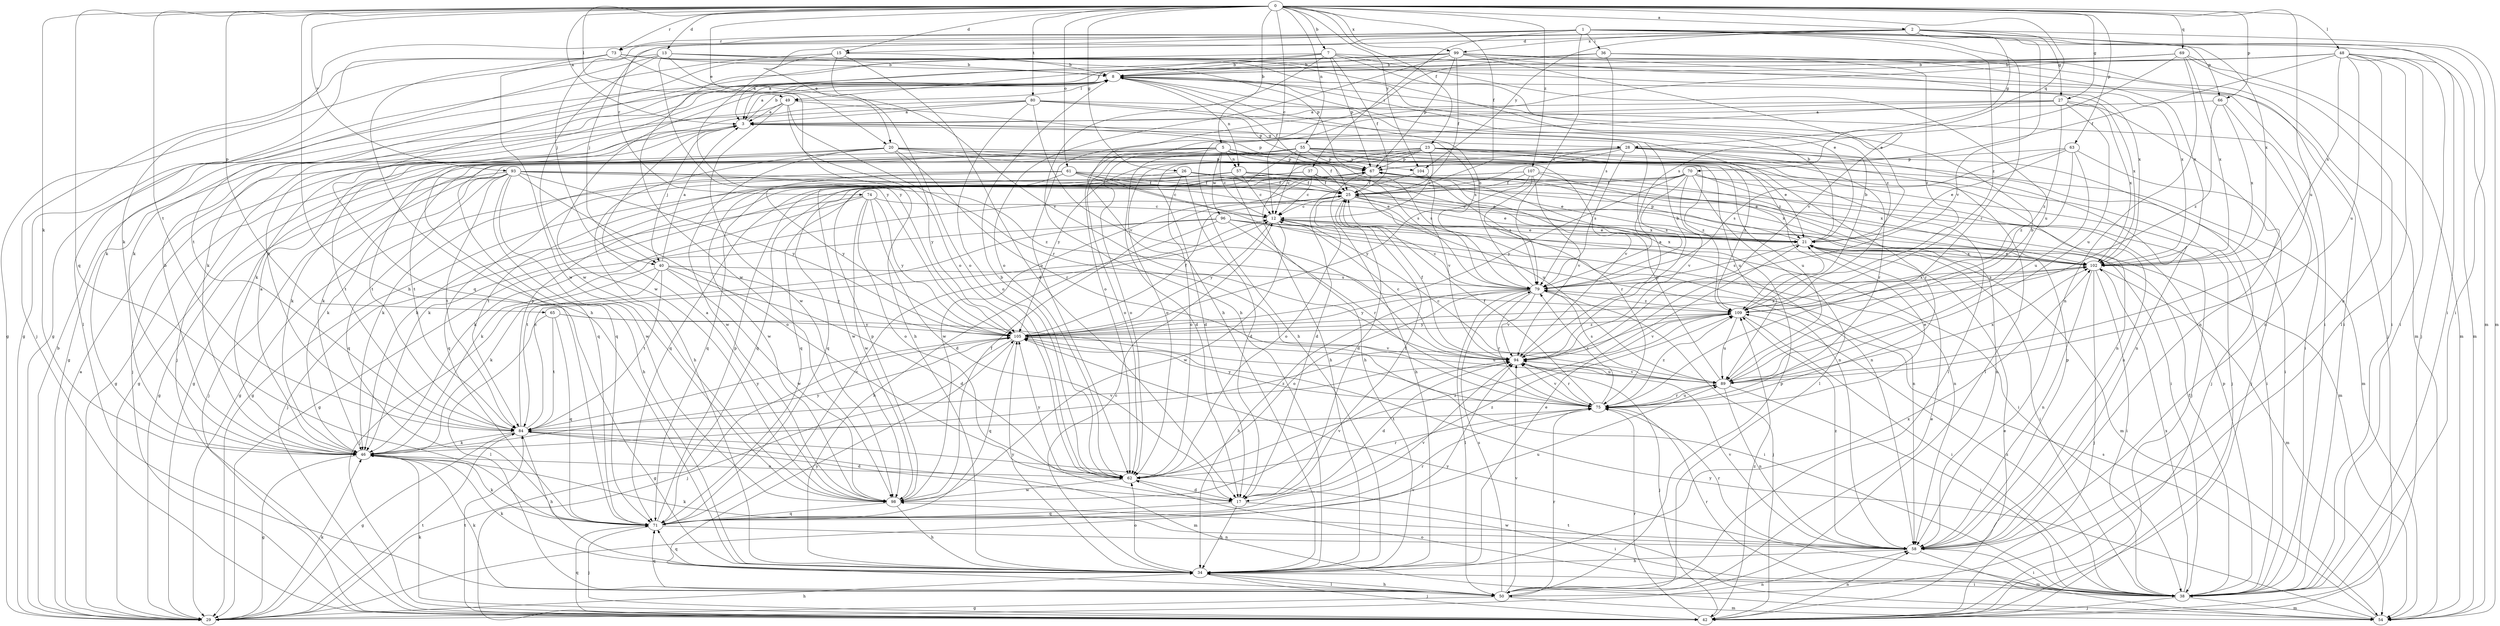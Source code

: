 strict digraph  {
0;
1;
2;
3;
5;
7;
8;
12;
13;
15;
17;
20;
21;
23;
25;
26;
27;
28;
29;
34;
36;
37;
38;
40;
42;
46;
48;
49;
50;
54;
55;
57;
58;
61;
62;
63;
65;
66;
67;
69;
70;
71;
73;
74;
75;
79;
80;
84;
89;
93;
94;
96;
98;
99;
102;
104;
105;
107;
109;
0 -> 2  [label=a];
0 -> 3  [label=a];
0 -> 5  [label=b];
0 -> 7  [label=b];
0 -> 12  [label=c];
0 -> 13  [label=d];
0 -> 15  [label=d];
0 -> 20  [label=e];
0 -> 23  [label=f];
0 -> 25  [label=f];
0 -> 26  [label=g];
0 -> 27  [label=g];
0 -> 34  [label=h];
0 -> 46  [label=k];
0 -> 48  [label=l];
0 -> 49  [label=l];
0 -> 55  [label=n];
0 -> 61  [label=o];
0 -> 63  [label=p];
0 -> 65  [label=p];
0 -> 66  [label=p];
0 -> 69  [label=q];
0 -> 70  [label=q];
0 -> 71  [label=q];
0 -> 73  [label=r];
0 -> 80  [label=t];
0 -> 84  [label=t];
0 -> 89  [label=u];
0 -> 93  [label=v];
0 -> 99  [label=x];
0 -> 104  [label=y];
0 -> 107  [label=z];
1 -> 20  [label=e];
1 -> 36  [label=i];
1 -> 37  [label=i];
1 -> 38  [label=i];
1 -> 40  [label=j];
1 -> 54  [label=m];
1 -> 66  [label=p];
1 -> 73  [label=r];
1 -> 74  [label=r];
1 -> 75  [label=r];
1 -> 79  [label=s];
1 -> 109  [label=z];
2 -> 15  [label=d];
2 -> 27  [label=g];
2 -> 28  [label=g];
2 -> 38  [label=i];
2 -> 40  [label=j];
2 -> 46  [label=k];
2 -> 54  [label=m];
2 -> 94  [label=v];
2 -> 99  [label=x];
2 -> 102  [label=x];
2 -> 104  [label=y];
3 -> 8  [label=b];
3 -> 28  [label=g];
3 -> 40  [label=j];
3 -> 42  [label=j];
3 -> 67  [label=p];
5 -> 12  [label=c];
5 -> 29  [label=g];
5 -> 46  [label=k];
5 -> 57  [label=n];
5 -> 62  [label=o];
5 -> 67  [label=p];
5 -> 71  [label=q];
5 -> 79  [label=s];
5 -> 89  [label=u];
5 -> 96  [label=w];
5 -> 104  [label=y];
5 -> 109  [label=z];
7 -> 8  [label=b];
7 -> 21  [label=e];
7 -> 25  [label=f];
7 -> 34  [label=h];
7 -> 38  [label=i];
7 -> 49  [label=l];
7 -> 67  [label=p];
7 -> 89  [label=u];
7 -> 98  [label=w];
8 -> 3  [label=a];
8 -> 25  [label=f];
8 -> 46  [label=k];
8 -> 49  [label=l];
8 -> 57  [label=n];
8 -> 98  [label=w];
8 -> 102  [label=x];
12 -> 21  [label=e];
12 -> 38  [label=i];
12 -> 58  [label=n];
12 -> 98  [label=w];
12 -> 105  [label=y];
13 -> 8  [label=b];
13 -> 29  [label=g];
13 -> 46  [label=k];
13 -> 67  [label=p];
13 -> 94  [label=v];
13 -> 98  [label=w];
13 -> 102  [label=x];
13 -> 105  [label=y];
15 -> 8  [label=b];
15 -> 17  [label=d];
15 -> 29  [label=g];
15 -> 62  [label=o];
15 -> 105  [label=y];
17 -> 25  [label=f];
17 -> 34  [label=h];
17 -> 38  [label=i];
17 -> 71  [label=q];
17 -> 109  [label=z];
20 -> 25  [label=f];
20 -> 34  [label=h];
20 -> 58  [label=n];
20 -> 67  [label=p];
20 -> 71  [label=q];
20 -> 75  [label=r];
20 -> 79  [label=s];
20 -> 84  [label=t];
20 -> 98  [label=w];
20 -> 105  [label=y];
21 -> 8  [label=b];
21 -> 38  [label=i];
21 -> 54  [label=m];
21 -> 67  [label=p];
21 -> 79  [label=s];
21 -> 102  [label=x];
23 -> 12  [label=c];
23 -> 17  [label=d];
23 -> 29  [label=g];
23 -> 38  [label=i];
23 -> 42  [label=j];
23 -> 54  [label=m];
23 -> 62  [label=o];
23 -> 67  [label=p];
23 -> 75  [label=r];
23 -> 84  [label=t];
23 -> 105  [label=y];
23 -> 109  [label=z];
25 -> 12  [label=c];
25 -> 17  [label=d];
25 -> 21  [label=e];
25 -> 29  [label=g];
25 -> 58  [label=n];
25 -> 62  [label=o];
25 -> 102  [label=x];
26 -> 17  [label=d];
26 -> 21  [label=e];
26 -> 25  [label=f];
26 -> 62  [label=o];
26 -> 71  [label=q];
26 -> 102  [label=x];
27 -> 3  [label=a];
27 -> 34  [label=h];
27 -> 58  [label=n];
27 -> 62  [label=o];
27 -> 89  [label=u];
27 -> 102  [label=x];
27 -> 109  [label=z];
28 -> 34  [label=h];
28 -> 42  [label=j];
28 -> 46  [label=k];
28 -> 50  [label=l];
28 -> 58  [label=n];
28 -> 67  [label=p];
28 -> 75  [label=r];
28 -> 79  [label=s];
28 -> 84  [label=t];
29 -> 3  [label=a];
29 -> 8  [label=b];
29 -> 34  [label=h];
29 -> 46  [label=k];
29 -> 58  [label=n];
29 -> 84  [label=t];
29 -> 94  [label=v];
34 -> 12  [label=c];
34 -> 21  [label=e];
34 -> 38  [label=i];
34 -> 42  [label=j];
34 -> 46  [label=k];
34 -> 50  [label=l];
34 -> 62  [label=o];
34 -> 71  [label=q];
34 -> 102  [label=x];
34 -> 105  [label=y];
36 -> 8  [label=b];
36 -> 34  [label=h];
36 -> 79  [label=s];
36 -> 102  [label=x];
36 -> 109  [label=z];
37 -> 12  [label=c];
37 -> 21  [label=e];
37 -> 25  [label=f];
37 -> 46  [label=k];
37 -> 89  [label=u];
37 -> 98  [label=w];
38 -> 25  [label=f];
38 -> 42  [label=j];
38 -> 54  [label=m];
38 -> 62  [label=o];
38 -> 67  [label=p];
38 -> 75  [label=r];
38 -> 102  [label=x];
38 -> 105  [label=y];
38 -> 109  [label=z];
40 -> 3  [label=a];
40 -> 17  [label=d];
40 -> 42  [label=j];
40 -> 46  [label=k];
40 -> 79  [label=s];
40 -> 84  [label=t];
40 -> 98  [label=w];
40 -> 105  [label=y];
42 -> 21  [label=e];
42 -> 46  [label=k];
42 -> 58  [label=n];
42 -> 71  [label=q];
42 -> 75  [label=r];
42 -> 84  [label=t];
42 -> 109  [label=z];
46 -> 3  [label=a];
46 -> 8  [label=b];
46 -> 29  [label=g];
46 -> 62  [label=o];
46 -> 105  [label=y];
46 -> 109  [label=z];
48 -> 8  [label=b];
48 -> 25  [label=f];
48 -> 29  [label=g];
48 -> 38  [label=i];
48 -> 42  [label=j];
48 -> 50  [label=l];
48 -> 54  [label=m];
48 -> 58  [label=n];
48 -> 62  [label=o];
48 -> 89  [label=u];
48 -> 102  [label=x];
49 -> 3  [label=a];
49 -> 34  [label=h];
49 -> 42  [label=j];
49 -> 75  [label=r];
49 -> 79  [label=s];
49 -> 98  [label=w];
50 -> 21  [label=e];
50 -> 29  [label=g];
50 -> 34  [label=h];
50 -> 46  [label=k];
50 -> 54  [label=m];
50 -> 67  [label=p];
50 -> 71  [label=q];
50 -> 75  [label=r];
50 -> 79  [label=s];
50 -> 94  [label=v];
50 -> 105  [label=y];
54 -> 79  [label=s];
54 -> 84  [label=t];
54 -> 105  [label=y];
55 -> 12  [label=c];
55 -> 17  [label=d];
55 -> 21  [label=e];
55 -> 29  [label=g];
55 -> 34  [label=h];
55 -> 50  [label=l];
55 -> 62  [label=o];
55 -> 67  [label=p];
55 -> 89  [label=u];
55 -> 94  [label=v];
57 -> 12  [label=c];
57 -> 21  [label=e];
57 -> 25  [label=f];
57 -> 29  [label=g];
57 -> 38  [label=i];
57 -> 71  [label=q];
57 -> 84  [label=t];
58 -> 34  [label=h];
58 -> 38  [label=i];
58 -> 46  [label=k];
58 -> 54  [label=m];
58 -> 67  [label=p];
58 -> 75  [label=r];
58 -> 94  [label=v];
58 -> 98  [label=w];
58 -> 109  [label=z];
61 -> 12  [label=c];
61 -> 21  [label=e];
61 -> 25  [label=f];
61 -> 46  [label=k];
61 -> 54  [label=m];
61 -> 58  [label=n];
61 -> 71  [label=q];
61 -> 98  [label=w];
61 -> 105  [label=y];
62 -> 8  [label=b];
62 -> 17  [label=d];
62 -> 75  [label=r];
62 -> 98  [label=w];
62 -> 105  [label=y];
62 -> 109  [label=z];
63 -> 21  [label=e];
63 -> 42  [label=j];
63 -> 67  [label=p];
63 -> 79  [label=s];
63 -> 89  [label=u];
63 -> 109  [label=z];
65 -> 38  [label=i];
65 -> 50  [label=l];
65 -> 71  [label=q];
65 -> 84  [label=t];
65 -> 105  [label=y];
66 -> 3  [label=a];
66 -> 58  [label=n];
66 -> 102  [label=x];
66 -> 109  [label=z];
67 -> 25  [label=f];
67 -> 29  [label=g];
67 -> 34  [label=h];
67 -> 71  [label=q];
67 -> 75  [label=r];
69 -> 3  [label=a];
69 -> 8  [label=b];
69 -> 38  [label=i];
69 -> 46  [label=k];
69 -> 54  [label=m];
69 -> 58  [label=n];
69 -> 79  [label=s];
69 -> 102  [label=x];
70 -> 25  [label=f];
70 -> 38  [label=i];
70 -> 42  [label=j];
70 -> 46  [label=k];
70 -> 50  [label=l];
70 -> 58  [label=n];
70 -> 71  [label=q];
70 -> 79  [label=s];
70 -> 94  [label=v];
70 -> 105  [label=y];
71 -> 12  [label=c];
71 -> 42  [label=j];
71 -> 46  [label=k];
71 -> 58  [label=n];
71 -> 67  [label=p];
71 -> 75  [label=r];
71 -> 89  [label=u];
71 -> 94  [label=v];
73 -> 8  [label=b];
73 -> 21  [label=e];
73 -> 34  [label=h];
73 -> 42  [label=j];
73 -> 50  [label=l];
73 -> 62  [label=o];
73 -> 98  [label=w];
73 -> 109  [label=z];
74 -> 12  [label=c];
74 -> 17  [label=d];
74 -> 42  [label=j];
74 -> 46  [label=k];
74 -> 62  [label=o];
74 -> 98  [label=w];
74 -> 105  [label=y];
75 -> 21  [label=e];
75 -> 25  [label=f];
75 -> 79  [label=s];
75 -> 84  [label=t];
75 -> 89  [label=u];
75 -> 94  [label=v];
75 -> 105  [label=y];
75 -> 109  [label=z];
79 -> 8  [label=b];
79 -> 12  [label=c];
79 -> 34  [label=h];
79 -> 42  [label=j];
79 -> 50  [label=l];
79 -> 62  [label=o];
79 -> 75  [label=r];
79 -> 94  [label=v];
79 -> 102  [label=x];
79 -> 105  [label=y];
79 -> 109  [label=z];
80 -> 3  [label=a];
80 -> 29  [label=g];
80 -> 38  [label=i];
80 -> 46  [label=k];
80 -> 62  [label=o];
80 -> 67  [label=p];
80 -> 94  [label=v];
80 -> 109  [label=z];
84 -> 8  [label=b];
84 -> 12  [label=c];
84 -> 17  [label=d];
84 -> 29  [label=g];
84 -> 34  [label=h];
84 -> 46  [label=k];
84 -> 54  [label=m];
84 -> 67  [label=p];
84 -> 94  [label=v];
84 -> 105  [label=y];
89 -> 8  [label=b];
89 -> 12  [label=c];
89 -> 38  [label=i];
89 -> 58  [label=n];
89 -> 67  [label=p];
89 -> 75  [label=r];
89 -> 79  [label=s];
89 -> 94  [label=v];
89 -> 102  [label=x];
93 -> 25  [label=f];
93 -> 29  [label=g];
93 -> 34  [label=h];
93 -> 42  [label=j];
93 -> 46  [label=k];
93 -> 58  [label=n];
93 -> 62  [label=o];
93 -> 71  [label=q];
93 -> 84  [label=t];
93 -> 98  [label=w];
93 -> 105  [label=y];
93 -> 109  [label=z];
94 -> 3  [label=a];
94 -> 8  [label=b];
94 -> 12  [label=c];
94 -> 17  [label=d];
94 -> 25  [label=f];
94 -> 42  [label=j];
94 -> 75  [label=r];
94 -> 89  [label=u];
96 -> 21  [label=e];
96 -> 34  [label=h];
96 -> 46  [label=k];
96 -> 58  [label=n];
96 -> 75  [label=r];
96 -> 84  [label=t];
96 -> 102  [label=x];
98 -> 3  [label=a];
98 -> 25  [label=f];
98 -> 34  [label=h];
98 -> 67  [label=p];
98 -> 71  [label=q];
98 -> 94  [label=v];
99 -> 3  [label=a];
99 -> 8  [label=b];
99 -> 25  [label=f];
99 -> 38  [label=i];
99 -> 42  [label=j];
99 -> 54  [label=m];
99 -> 62  [label=o];
99 -> 67  [label=p];
99 -> 71  [label=q];
99 -> 84  [label=t];
99 -> 94  [label=v];
99 -> 102  [label=x];
102 -> 21  [label=e];
102 -> 38  [label=i];
102 -> 42  [label=j];
102 -> 54  [label=m];
102 -> 58  [label=n];
102 -> 79  [label=s];
104 -> 17  [label=d];
104 -> 94  [label=v];
105 -> 25  [label=f];
105 -> 29  [label=g];
105 -> 42  [label=j];
105 -> 71  [label=q];
105 -> 89  [label=u];
105 -> 94  [label=v];
105 -> 102  [label=x];
105 -> 109  [label=z];
107 -> 21  [label=e];
107 -> 25  [label=f];
107 -> 71  [label=q];
107 -> 79  [label=s];
107 -> 94  [label=v];
107 -> 98  [label=w];
107 -> 102  [label=x];
107 -> 105  [label=y];
109 -> 8  [label=b];
109 -> 38  [label=i];
109 -> 89  [label=u];
109 -> 94  [label=v];
109 -> 105  [label=y];
}

